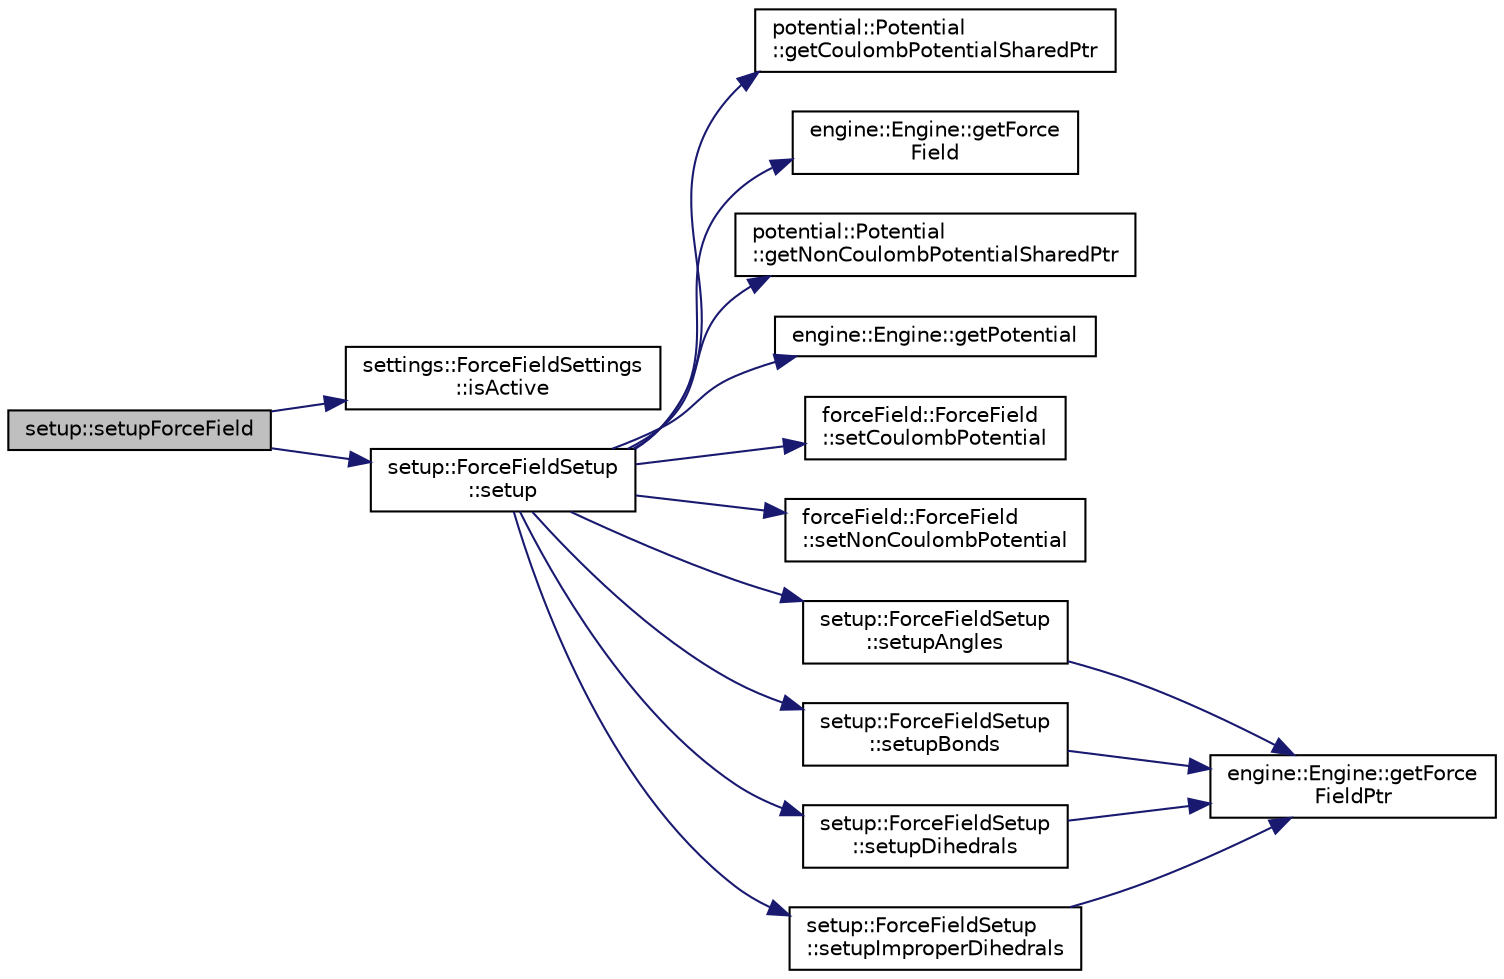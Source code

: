digraph "setup::setupForceField"
{
 // LATEX_PDF_SIZE
  edge [fontname="Helvetica",fontsize="10",labelfontname="Helvetica",labelfontsize="10"];
  node [fontname="Helvetica",fontsize="10",shape=record];
  rankdir="LR";
  Node1 [label="setup::setupForceField",height=0.2,width=0.4,color="black", fillcolor="grey75", style="filled", fontcolor="black",tooltip="wrapper to construct ForceFieldSetup object and setup the force field"];
  Node1 -> Node2 [color="midnightblue",fontsize="10",style="solid",fontname="Helvetica"];
  Node2 [label="settings::ForceFieldSettings\l::isActive",height=0.2,width=0.4,color="black", fillcolor="white", style="filled",URL="$classsettings_1_1ForceFieldSettings.html#a46f47b50b6f43e332b26c4866f1896af",tooltip=" "];
  Node1 -> Node3 [color="midnightblue",fontsize="10",style="solid",fontname="Helvetica"];
  Node3 [label="setup::ForceFieldSetup\l::setup",height=0.2,width=0.4,color="black", fillcolor="white", style="filled",URL="$classsetup_1_1ForceFieldSetup.html#a0358c011534d4c93067e197065439988",tooltip="setup force field"];
  Node3 -> Node4 [color="midnightblue",fontsize="10",style="solid",fontname="Helvetica"];
  Node4 [label="potential::Potential\l::getCoulombPotentialSharedPtr",height=0.2,width=0.4,color="black", fillcolor="white", style="filled",URL="$classpotential_1_1Potential.html#a947551fbefa09d164e373adfa7f53549",tooltip=" "];
  Node3 -> Node5 [color="midnightblue",fontsize="10",style="solid",fontname="Helvetica"];
  Node5 [label="engine::Engine::getForce\lField",height=0.2,width=0.4,color="black", fillcolor="white", style="filled",URL="$classengine_1_1Engine.html#a23110e74d751e0e4d7c2217ebbf365dc",tooltip=" "];
  Node3 -> Node6 [color="midnightblue",fontsize="10",style="solid",fontname="Helvetica"];
  Node6 [label="potential::Potential\l::getNonCoulombPotentialSharedPtr",height=0.2,width=0.4,color="black", fillcolor="white", style="filled",URL="$classpotential_1_1Potential.html#a293013d841e276a9cdad64dd8bcd3845",tooltip=" "];
  Node3 -> Node7 [color="midnightblue",fontsize="10",style="solid",fontname="Helvetica"];
  Node7 [label="engine::Engine::getPotential",height=0.2,width=0.4,color="black", fillcolor="white", style="filled",URL="$classengine_1_1Engine.html#a9fcb82f7f798da8ec1f3c2b6ec2356a6",tooltip=" "];
  Node3 -> Node8 [color="midnightblue",fontsize="10",style="solid",fontname="Helvetica"];
  Node8 [label="forceField::ForceField\l::setCoulombPotential",height=0.2,width=0.4,color="black", fillcolor="white", style="filled",URL="$classforceField_1_1ForceField.html#ab7afbd9fd4f147c905ffbf8c8a7df0a5",tooltip=" "];
  Node3 -> Node9 [color="midnightblue",fontsize="10",style="solid",fontname="Helvetica"];
  Node9 [label="forceField::ForceField\l::setNonCoulombPotential",height=0.2,width=0.4,color="black", fillcolor="white", style="filled",URL="$classforceField_1_1ForceField.html#af1bc1a1dbdf7c94c41731f719c7895d5",tooltip=" "];
  Node3 -> Node10 [color="midnightblue",fontsize="10",style="solid",fontname="Helvetica"];
  Node10 [label="setup::ForceFieldSetup\l::setupAngles",height=0.2,width=0.4,color="black", fillcolor="white", style="filled",URL="$classsetup_1_1ForceFieldSetup.html#ab1a0944c4ce627ebe954479dfca30354",tooltip="setup all angles for force field"];
  Node10 -> Node11 [color="midnightblue",fontsize="10",style="solid",fontname="Helvetica"];
  Node11 [label="engine::Engine::getForce\lFieldPtr",height=0.2,width=0.4,color="black", fillcolor="white", style="filled",URL="$classengine_1_1Engine.html#ad78edd77c97a4dadddbf7c93a64678b8",tooltip=" "];
  Node3 -> Node12 [color="midnightblue",fontsize="10",style="solid",fontname="Helvetica"];
  Node12 [label="setup::ForceFieldSetup\l::setupBonds",height=0.2,width=0.4,color="black", fillcolor="white", style="filled",URL="$classsetup_1_1ForceFieldSetup.html#a2cc770996601fba3062181d758c54bc5",tooltip="setup all bonds for force field"];
  Node12 -> Node11 [color="midnightblue",fontsize="10",style="solid",fontname="Helvetica"];
  Node3 -> Node13 [color="midnightblue",fontsize="10",style="solid",fontname="Helvetica"];
  Node13 [label="setup::ForceFieldSetup\l::setupDihedrals",height=0.2,width=0.4,color="black", fillcolor="white", style="filled",URL="$classsetup_1_1ForceFieldSetup.html#a6749aea92dc00d770c7e24f9448a4df5",tooltip="setup all dihedrals for force field"];
  Node13 -> Node11 [color="midnightblue",fontsize="10",style="solid",fontname="Helvetica"];
  Node3 -> Node14 [color="midnightblue",fontsize="10",style="solid",fontname="Helvetica"];
  Node14 [label="setup::ForceFieldSetup\l::setupImproperDihedrals",height=0.2,width=0.4,color="black", fillcolor="white", style="filled",URL="$classsetup_1_1ForceFieldSetup.html#ab1c407945f02797894da5ac54e8b0642",tooltip="setup all improper dihedrals for force field"];
  Node14 -> Node11 [color="midnightblue",fontsize="10",style="solid",fontname="Helvetica"];
}
